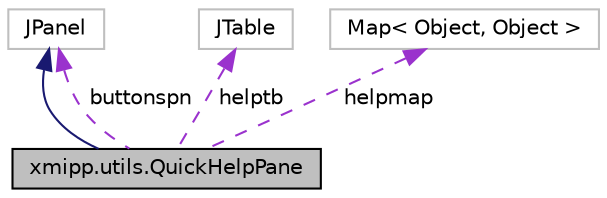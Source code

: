 digraph "xmipp.utils.QuickHelpPane"
{
  edge [fontname="Helvetica",fontsize="10",labelfontname="Helvetica",labelfontsize="10"];
  node [fontname="Helvetica",fontsize="10",shape=record];
  Node2 [label="xmipp.utils.QuickHelpPane",height=0.2,width=0.4,color="black", fillcolor="grey75", style="filled", fontcolor="black"];
  Node3 -> Node2 [dir="back",color="midnightblue",fontsize="10",style="solid",fontname="Helvetica"];
  Node3 [label="JPanel",height=0.2,width=0.4,color="grey75", fillcolor="white", style="filled"];
  Node4 -> Node2 [dir="back",color="darkorchid3",fontsize="10",style="dashed",label=" helptb" ,fontname="Helvetica"];
  Node4 [label="JTable",height=0.2,width=0.4,color="grey75", fillcolor="white", style="filled"];
  Node3 -> Node2 [dir="back",color="darkorchid3",fontsize="10",style="dashed",label=" buttonspn" ,fontname="Helvetica"];
  Node5 -> Node2 [dir="back",color="darkorchid3",fontsize="10",style="dashed",label=" helpmap" ,fontname="Helvetica"];
  Node5 [label="Map\< Object, Object \>",height=0.2,width=0.4,color="grey75", fillcolor="white", style="filled"];
}
